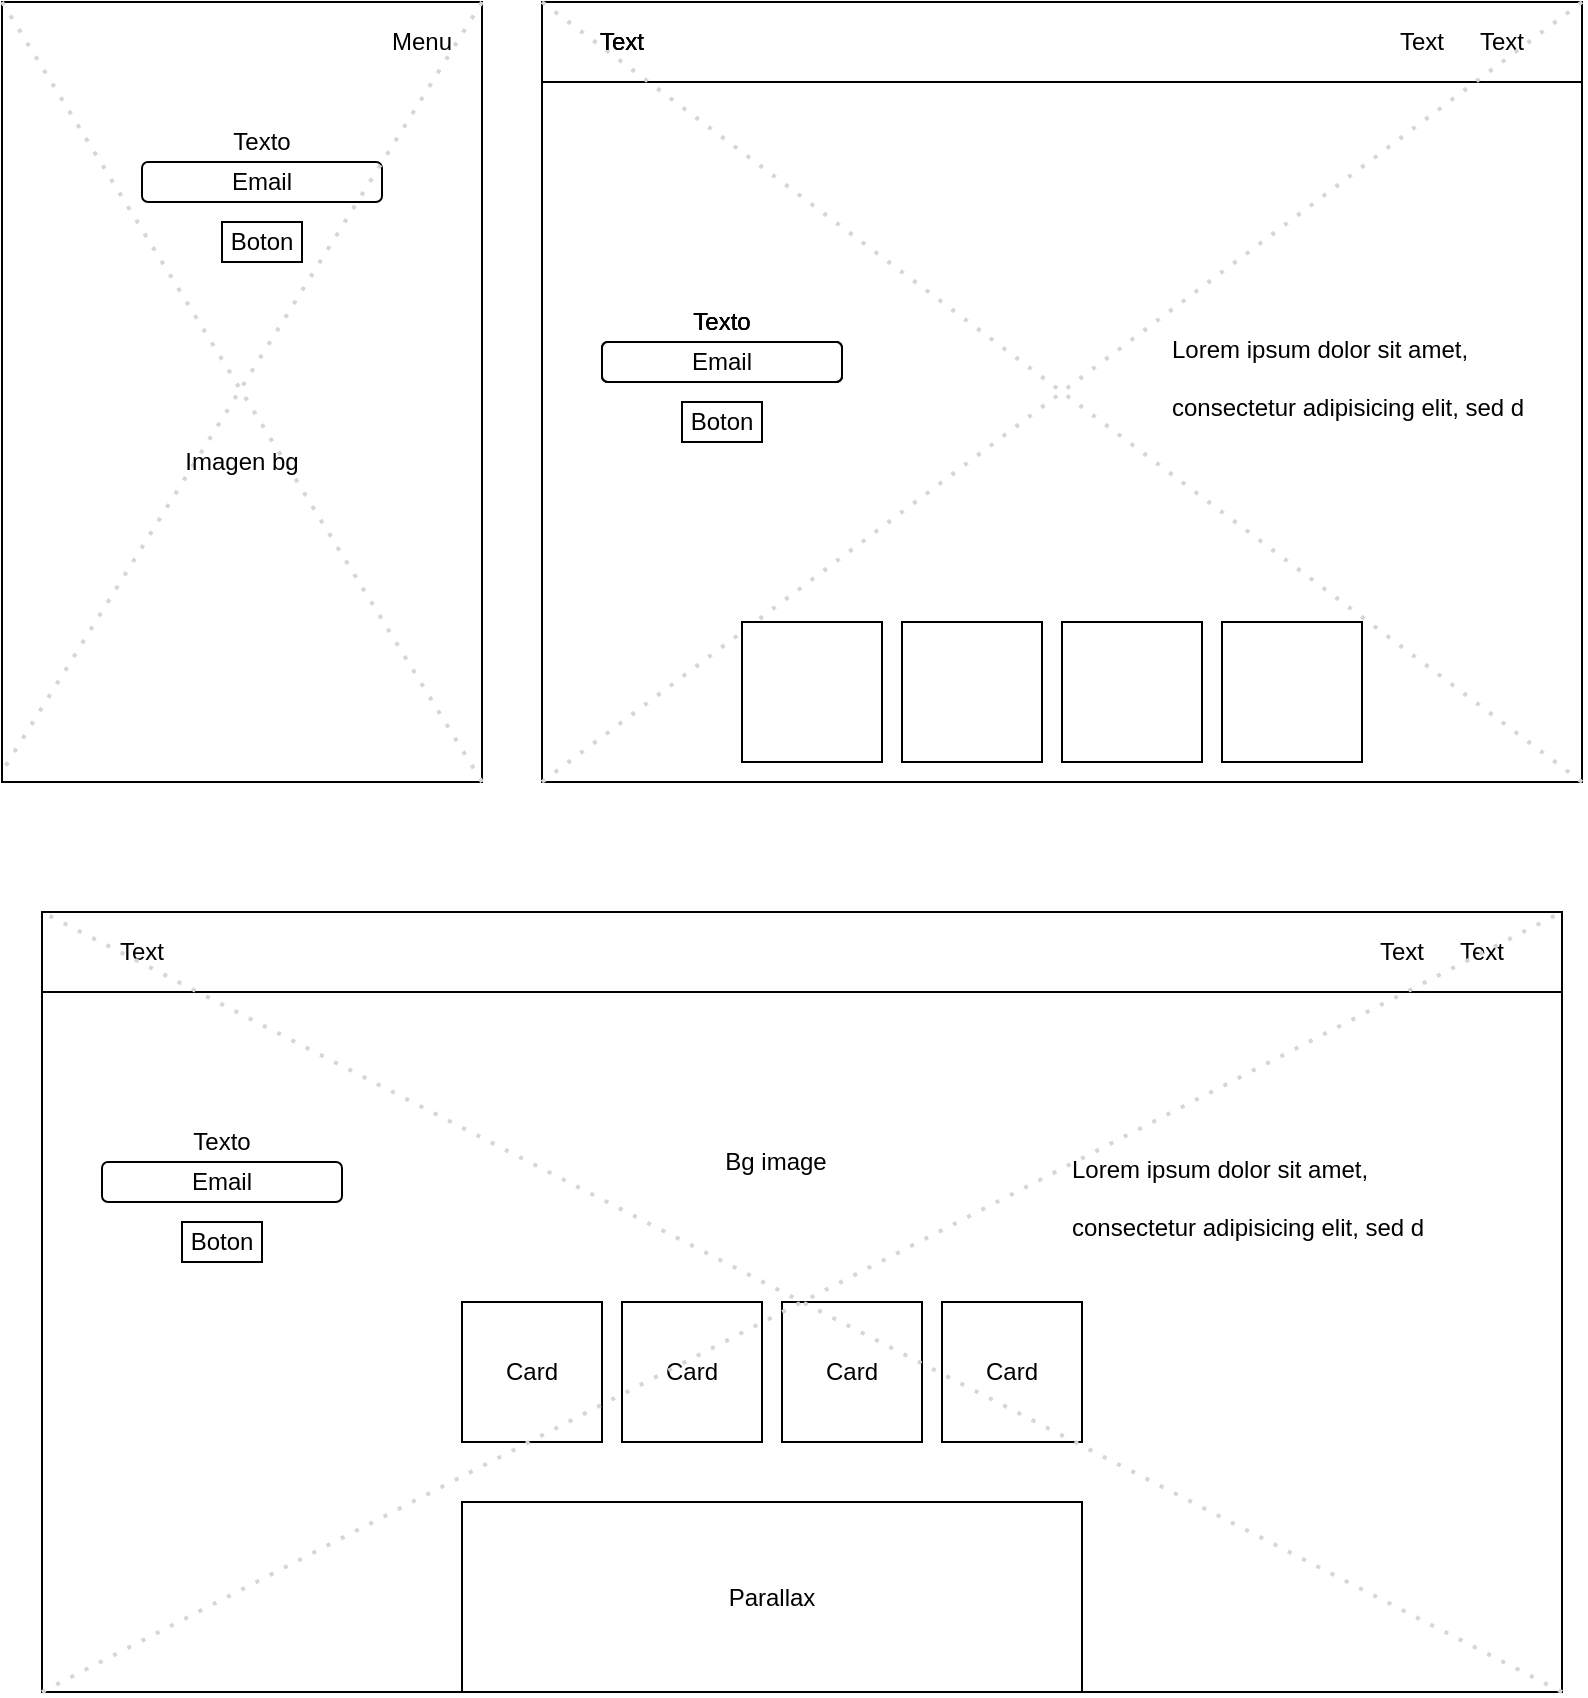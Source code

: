 <mxfile version="14.2.7" type="device"><diagram id="nlsf54p3wwG-YwxVHFAI" name="Page-1"><mxGraphModel dx="1038" dy="580" grid="1" gridSize="10" guides="1" tooltips="1" connect="1" arrows="1" fold="1" page="1" pageScale="1" pageWidth="827" pageHeight="1169" math="0" shadow="0"><root><mxCell id="0"/><mxCell id="1" parent="0"/><mxCell id="-91J2nXl9KKBih9LVVvN-2" value="" style="rounded=0;whiteSpace=wrap;html=1;" vertex="1" parent="1"><mxGeometry x="20" y="130" width="240" height="390" as="geometry"/></mxCell><mxCell id="-91J2nXl9KKBih9LVVvN-3" value="" style="rounded=0;whiteSpace=wrap;html=1;" vertex="1" parent="1"><mxGeometry x="290" y="130" width="520" height="390" as="geometry"/></mxCell><mxCell id="-91J2nXl9KKBih9LVVvN-5" value="Texto" style="text;html=1;strokeColor=none;fillColor=none;align=center;verticalAlign=middle;whiteSpace=wrap;rounded=0;" vertex="1" parent="1"><mxGeometry x="130" y="190" width="40" height="20" as="geometry"/></mxCell><mxCell id="-91J2nXl9KKBih9LVVvN-6" value="Email" style="rounded=1;whiteSpace=wrap;html=1;" vertex="1" parent="1"><mxGeometry x="90" y="210" width="120" height="20" as="geometry"/></mxCell><mxCell id="-91J2nXl9KKBih9LVVvN-7" value="Boton" style="rounded=0;whiteSpace=wrap;html=1;" vertex="1" parent="1"><mxGeometry x="130" y="240" width="40" height="20" as="geometry"/></mxCell><mxCell id="-91J2nXl9KKBih9LVVvN-8" value="Menu" style="text;html=1;strokeColor=none;fillColor=none;align=center;verticalAlign=middle;whiteSpace=wrap;rounded=0;" vertex="1" parent="1"><mxGeometry x="210" y="140" width="40" height="20" as="geometry"/></mxCell><mxCell id="-91J2nXl9KKBih9LVVvN-9" value="" style="endArrow=none;dashed=1;html=1;dashPattern=1 3;strokeWidth=2;strokeColor=#D6D6D6;entryX=0;entryY=0;entryDx=0;entryDy=0;exitX=1;exitY=1;exitDx=0;exitDy=0;" edge="1" parent="1" source="-91J2nXl9KKBih9LVVvN-2" target="-91J2nXl9KKBih9LVVvN-2"><mxGeometry width="50" height="50" relative="1" as="geometry"><mxPoint x="390" y="320" as="sourcePoint"/><mxPoint x="440" y="270" as="targetPoint"/></mxGeometry></mxCell><mxCell id="-91J2nXl9KKBih9LVVvN-11" value="" style="endArrow=none;dashed=1;html=1;dashPattern=1 3;strokeWidth=2;strokeColor=#D6D6D6;entryX=1;entryY=0;entryDx=0;entryDy=0;exitX=0.008;exitY=0.979;exitDx=0;exitDy=0;exitPerimeter=0;" edge="1" parent="1" source="-91J2nXl9KKBih9LVVvN-2" target="-91J2nXl9KKBih9LVVvN-2"><mxGeometry width="50" height="50" relative="1" as="geometry"><mxPoint x="270" y="530" as="sourcePoint"/><mxPoint x="30" y="140" as="targetPoint"/></mxGeometry></mxCell><mxCell id="-91J2nXl9KKBih9LVVvN-13" value="Imagen bg" style="text;html=1;strokeColor=none;fillColor=none;align=center;verticalAlign=middle;whiteSpace=wrap;rounded=0;" vertex="1" parent="1"><mxGeometry x="110" y="350" width="60" height="20" as="geometry"/></mxCell><mxCell id="-91J2nXl9KKBih9LVVvN-14" value="Texto" style="text;html=1;strokeColor=none;fillColor=none;align=center;verticalAlign=middle;whiteSpace=wrap;rounded=0;" vertex="1" parent="1"><mxGeometry x="360" y="280" width="40" height="20" as="geometry"/></mxCell><mxCell id="-91J2nXl9KKBih9LVVvN-15" value="Email" style="rounded=1;whiteSpace=wrap;html=1;" vertex="1" parent="1"><mxGeometry x="320" y="300" width="120" height="20" as="geometry"/></mxCell><mxCell id="-91J2nXl9KKBih9LVVvN-16" value="Boton" style="rounded=0;whiteSpace=wrap;html=1;" vertex="1" parent="1"><mxGeometry x="360" y="330" width="40" height="20" as="geometry"/></mxCell><mxCell id="-91J2nXl9KKBih9LVVvN-17" value="" style="rounded=0;whiteSpace=wrap;html=1;" vertex="1" parent="1"><mxGeometry x="290" y="130" width="520" height="40" as="geometry"/></mxCell><mxCell id="-91J2nXl9KKBih9LVVvN-18" value="Text" style="text;html=1;strokeColor=none;fillColor=none;align=center;verticalAlign=middle;whiteSpace=wrap;rounded=0;" vertex="1" parent="1"><mxGeometry x="310" y="140" width="40" height="20" as="geometry"/></mxCell><mxCell id="-91J2nXl9KKBih9LVVvN-19" value="Text" style="text;html=1;strokeColor=none;fillColor=none;align=center;verticalAlign=middle;whiteSpace=wrap;rounded=0;" vertex="1" parent="1"><mxGeometry x="710" y="140" width="40" height="20" as="geometry"/></mxCell><mxCell id="-91J2nXl9KKBih9LVVvN-20" value="Text" style="text;html=1;strokeColor=none;fillColor=none;align=center;verticalAlign=middle;whiteSpace=wrap;rounded=0;" vertex="1" parent="1"><mxGeometry x="750" y="140" width="40" height="20" as="geometry"/></mxCell><mxCell id="-91J2nXl9KKBih9LVVvN-21" value="" style="endArrow=none;dashed=1;html=1;dashPattern=1 3;strokeWidth=2;strokeColor=#D6D6D6;entryX=0;entryY=0;entryDx=0;entryDy=0;exitX=1;exitY=1;exitDx=0;exitDy=0;" edge="1" parent="1" source="-91J2nXl9KKBih9LVVvN-3" target="-91J2nXl9KKBih9LVVvN-17"><mxGeometry width="50" height="50" relative="1" as="geometry"><mxPoint x="640" y="550" as="sourcePoint"/><mxPoint x="400" y="160" as="targetPoint"/></mxGeometry></mxCell><mxCell id="-91J2nXl9KKBih9LVVvN-22" value="" style="endArrow=none;dashed=1;html=1;dashPattern=1 3;strokeWidth=2;strokeColor=#D6D6D6;entryX=1;entryY=0;entryDx=0;entryDy=0;exitX=0;exitY=1;exitDx=0;exitDy=0;" edge="1" parent="1" source="-91J2nXl9KKBih9LVVvN-3" target="-91J2nXl9KKBih9LVVvN-17"><mxGeometry width="50" height="50" relative="1" as="geometry"><mxPoint x="401.92" y="541.81" as="sourcePoint"/><mxPoint x="640" y="160" as="targetPoint"/></mxGeometry></mxCell><mxCell id="-91J2nXl9KKBih9LVVvN-27" value="" style="rounded=0;whiteSpace=wrap;html=1;" vertex="1" parent="1"><mxGeometry x="630" y="440" width="70" height="70" as="geometry"/></mxCell><mxCell id="-91J2nXl9KKBih9LVVvN-30" value="" style="rounded=0;whiteSpace=wrap;html=1;" vertex="1" parent="1"><mxGeometry x="390" y="440" width="70" height="70" as="geometry"/></mxCell><mxCell id="-91J2nXl9KKBih9LVVvN-31" value="" style="rounded=0;whiteSpace=wrap;html=1;" vertex="1" parent="1"><mxGeometry x="470" y="440" width="70" height="70" as="geometry"/></mxCell><mxCell id="-91J2nXl9KKBih9LVVvN-32" value="" style="rounded=0;whiteSpace=wrap;html=1;" vertex="1" parent="1"><mxGeometry x="550" y="440" width="70" height="70" as="geometry"/></mxCell><mxCell id="-91J2nXl9KKBih9LVVvN-33" value="&lt;h1&gt;&lt;span style=&quot;font-size: 12px ; font-weight: normal&quot;&gt;Lorem ipsum dolor sit amet, consectetur adipisicing elit, sed d&lt;/span&gt;&lt;br&gt;&lt;/h1&gt;" style="text;html=1;strokeColor=none;fillColor=none;spacing=5;spacingTop=-20;whiteSpace=wrap;overflow=hidden;rounded=0;" vertex="1" parent="1"><mxGeometry x="600" y="280" width="190" height="75" as="geometry"/></mxCell><mxCell id="-91J2nXl9KKBih9LVVvN-35" value="Text" style="text;html=1;strokeColor=none;fillColor=none;align=center;verticalAlign=middle;whiteSpace=wrap;rounded=0;" vertex="1" parent="1"><mxGeometry x="310" y="140" width="40" height="20" as="geometry"/></mxCell><mxCell id="-91J2nXl9KKBih9LVVvN-36" value="Email" style="rounded=1;whiteSpace=wrap;html=1;" vertex="1" parent="1"><mxGeometry x="320" y="300" width="120" height="20" as="geometry"/></mxCell><mxCell id="-91J2nXl9KKBih9LVVvN-37" value="Texto" style="text;html=1;strokeColor=none;fillColor=none;align=center;verticalAlign=middle;whiteSpace=wrap;rounded=0;" vertex="1" parent="1"><mxGeometry x="360" y="280" width="40" height="20" as="geometry"/></mxCell><mxCell id="-91J2nXl9KKBih9LVVvN-38" value="Boton" style="rounded=0;whiteSpace=wrap;html=1;" vertex="1" parent="1"><mxGeometry x="360" y="330" width="40" height="20" as="geometry"/></mxCell><mxCell id="-91J2nXl9KKBih9LVVvN-40" value="Text" style="text;html=1;strokeColor=none;fillColor=none;align=center;verticalAlign=middle;whiteSpace=wrap;rounded=0;" vertex="1" parent="1"><mxGeometry x="310" y="140" width="40" height="20" as="geometry"/></mxCell><mxCell id="-91J2nXl9KKBih9LVVvN-41" value="Email" style="rounded=1;whiteSpace=wrap;html=1;" vertex="1" parent="1"><mxGeometry x="320" y="300" width="120" height="20" as="geometry"/></mxCell><mxCell id="-91J2nXl9KKBih9LVVvN-42" value="Texto" style="text;html=1;strokeColor=none;fillColor=none;align=center;verticalAlign=middle;whiteSpace=wrap;rounded=0;" vertex="1" parent="1"><mxGeometry x="360" y="280" width="40" height="20" as="geometry"/></mxCell><mxCell id="-91J2nXl9KKBih9LVVvN-43" value="Boton" style="rounded=0;whiteSpace=wrap;html=1;" vertex="1" parent="1"><mxGeometry x="360" y="330" width="40" height="20" as="geometry"/></mxCell><mxCell id="-91J2nXl9KKBih9LVVvN-44" value="" style="rounded=0;whiteSpace=wrap;html=1;" vertex="1" parent="1"><mxGeometry x="390" y="440" width="70" height="70" as="geometry"/></mxCell><mxCell id="-91J2nXl9KKBih9LVVvN-45" value="" style="rounded=0;whiteSpace=wrap;html=1;" vertex="1" parent="1"><mxGeometry x="470" y="440" width="70" height="70" as="geometry"/></mxCell><mxCell id="-91J2nXl9KKBih9LVVvN-46" value="" style="rounded=0;whiteSpace=wrap;html=1;" vertex="1" parent="1"><mxGeometry x="40" y="585" width="760" height="390" as="geometry"/></mxCell><mxCell id="-91J2nXl9KKBih9LVVvN-47" value="Card" style="rounded=0;whiteSpace=wrap;html=1;" vertex="1" parent="1"><mxGeometry x="490" y="780" width="70" height="70" as="geometry"/></mxCell><mxCell id="-91J2nXl9KKBih9LVVvN-48" value="Card" style="rounded=0;whiteSpace=wrap;html=1;" vertex="1" parent="1"><mxGeometry x="410" y="780" width="70" height="70" as="geometry"/></mxCell><mxCell id="-91J2nXl9KKBih9LVVvN-49" value="&lt;h1&gt;&lt;span style=&quot;font-size: 12px ; font-weight: normal&quot;&gt;Lorem ipsum dolor sit amet, consectetur adipisicing elit, sed d&lt;/span&gt;&lt;br&gt;&lt;/h1&gt;" style="text;html=1;strokeColor=none;fillColor=none;spacing=5;spacingTop=-20;whiteSpace=wrap;overflow=hidden;rounded=0;" vertex="1" parent="1"><mxGeometry x="550" y="690" width="190" height="75" as="geometry"/></mxCell><mxCell id="-91J2nXl9KKBih9LVVvN-51" value="Email" style="rounded=1;whiteSpace=wrap;html=1;" vertex="1" parent="1"><mxGeometry x="70" y="710" width="120" height="20" as="geometry"/></mxCell><mxCell id="-91J2nXl9KKBih9LVVvN-52" value="Texto" style="text;html=1;strokeColor=none;fillColor=none;align=center;verticalAlign=middle;whiteSpace=wrap;rounded=0;" vertex="1" parent="1"><mxGeometry x="110" y="690" width="40" height="20" as="geometry"/></mxCell><mxCell id="-91J2nXl9KKBih9LVVvN-53" value="Boton" style="rounded=0;whiteSpace=wrap;html=1;" vertex="1" parent="1"><mxGeometry x="110" y="740" width="40" height="20" as="geometry"/></mxCell><mxCell id="-91J2nXl9KKBih9LVVvN-54" value="Card" style="rounded=0;whiteSpace=wrap;html=1;" vertex="1" parent="1"><mxGeometry x="250" y="780" width="70" height="70" as="geometry"/></mxCell><mxCell id="-91J2nXl9KKBih9LVVvN-55" value="Card" style="rounded=0;whiteSpace=wrap;html=1;" vertex="1" parent="1"><mxGeometry x="330" y="780" width="70" height="70" as="geometry"/></mxCell><mxCell id="-91J2nXl9KKBih9LVVvN-56" value="" style="rounded=0;whiteSpace=wrap;html=1;" vertex="1" parent="1"><mxGeometry x="40" y="585" width="760" height="40" as="geometry"/></mxCell><mxCell id="-91J2nXl9KKBih9LVVvN-57" value="Text" style="text;html=1;strokeColor=none;fillColor=none;align=center;verticalAlign=middle;whiteSpace=wrap;rounded=0;" vertex="1" parent="1"><mxGeometry x="700" y="595" width="40" height="20" as="geometry"/></mxCell><mxCell id="-91J2nXl9KKBih9LVVvN-58" value="Text" style="text;html=1;strokeColor=none;fillColor=none;align=center;verticalAlign=middle;whiteSpace=wrap;rounded=0;" vertex="1" parent="1"><mxGeometry x="740" y="595" width="40" height="20" as="geometry"/></mxCell><mxCell id="-91J2nXl9KKBih9LVVvN-59" value="Text" style="text;html=1;strokeColor=none;fillColor=none;align=center;verticalAlign=middle;whiteSpace=wrap;rounded=0;" vertex="1" parent="1"><mxGeometry x="70" y="595" width="40" height="20" as="geometry"/></mxCell><mxCell id="-91J2nXl9KKBih9LVVvN-60" value="Parallax" style="rounded=0;whiteSpace=wrap;html=1;" vertex="1" parent="1"><mxGeometry x="250" y="880" width="310" height="95" as="geometry"/></mxCell><mxCell id="-91J2nXl9KKBih9LVVvN-61" value="Bg image" style="text;html=1;strokeColor=none;fillColor=none;align=center;verticalAlign=middle;whiteSpace=wrap;rounded=0;" vertex="1" parent="1"><mxGeometry x="374" y="700" width="66" height="20" as="geometry"/></mxCell><mxCell id="-91J2nXl9KKBih9LVVvN-62" value="" style="endArrow=none;dashed=1;html=1;dashPattern=1 3;strokeWidth=2;strokeColor=#D6D6D6;entryX=0;entryY=0;entryDx=0;entryDy=0;exitX=1;exitY=1;exitDx=0;exitDy=0;" edge="1" parent="1" source="-91J2nXl9KKBih9LVVvN-46" target="-91J2nXl9KKBih9LVVvN-56"><mxGeometry width="50" height="50" relative="1" as="geometry"><mxPoint x="650" y="1070" as="sourcePoint"/><mxPoint x="130.0" y="680" as="targetPoint"/></mxGeometry></mxCell><mxCell id="-91J2nXl9KKBih9LVVvN-63" value="" style="endArrow=none;dashed=1;html=1;dashPattern=1 3;strokeWidth=2;strokeColor=#D6D6D6;entryX=1;entryY=0;entryDx=0;entryDy=0;exitX=0;exitY=1;exitDx=0;exitDy=0;" edge="1" parent="1" source="-91J2nXl9KKBih9LVVvN-46" target="-91J2nXl9KKBih9LVVvN-56"><mxGeometry width="50" height="50" relative="1" as="geometry"><mxPoint x="130" y="1070" as="sourcePoint"/><mxPoint x="650" y="680" as="targetPoint"/></mxGeometry></mxCell></root></mxGraphModel></diagram></mxfile>